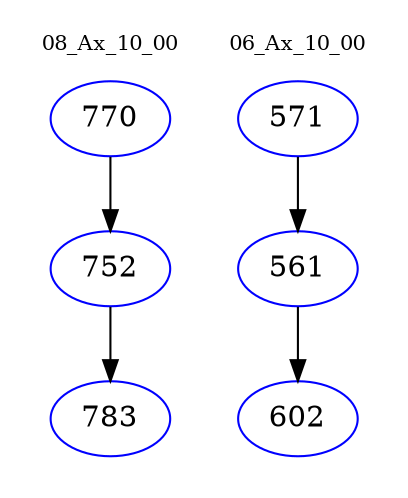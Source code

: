 digraph{
subgraph cluster_0 {
color = white
label = "08_Ax_10_00";
fontsize=10;
T0_770 [label="770", color="blue"]
T0_770 -> T0_752 [color="black"]
T0_752 [label="752", color="blue"]
T0_752 -> T0_783 [color="black"]
T0_783 [label="783", color="blue"]
}
subgraph cluster_1 {
color = white
label = "06_Ax_10_00";
fontsize=10;
T1_571 [label="571", color="blue"]
T1_571 -> T1_561 [color="black"]
T1_561 [label="561", color="blue"]
T1_561 -> T1_602 [color="black"]
T1_602 [label="602", color="blue"]
}
}
